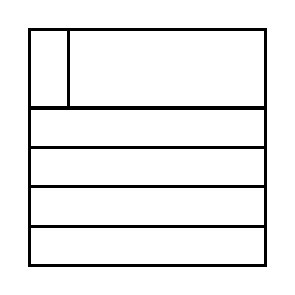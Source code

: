 \begin{tikzpicture}[very thick, scale=.5]
    \draw (0,4) rectangle (1,6);
    \draw (1,4) rectangle (6,6);
    \draw (0,3) rectangle (6,4);
    \draw (0,2) rectangle (6,3);
    \draw (0,1) rectangle (6,2);
    \draw (0,0) rectangle (6,1);
\end{tikzpicture}
